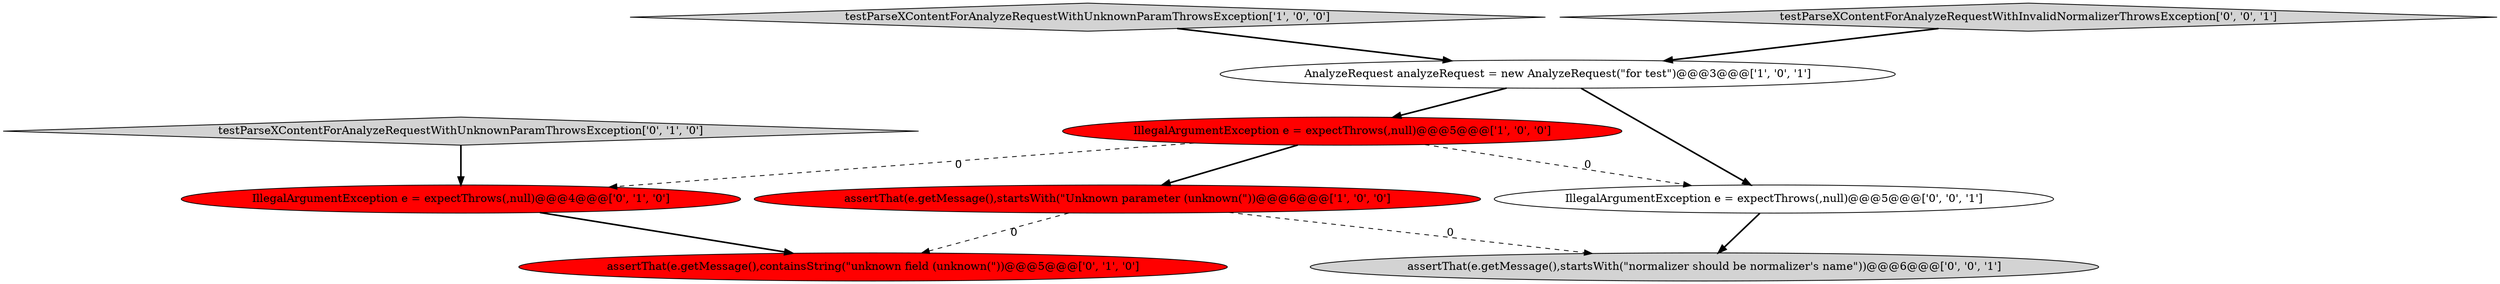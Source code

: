 digraph {
9 [style = filled, label = "IllegalArgumentException e = expectThrows(,null)@@@5@@@['0', '0', '1']", fillcolor = white, shape = ellipse image = "AAA0AAABBB3BBB"];
6 [style = filled, label = "testParseXContentForAnalyzeRequestWithUnknownParamThrowsException['0', '1', '0']", fillcolor = lightgray, shape = diamond image = "AAA0AAABBB2BBB"];
2 [style = filled, label = "testParseXContentForAnalyzeRequestWithUnknownParamThrowsException['1', '0', '0']", fillcolor = lightgray, shape = diamond image = "AAA0AAABBB1BBB"];
4 [style = filled, label = "IllegalArgumentException e = expectThrows(,null)@@@4@@@['0', '1', '0']", fillcolor = red, shape = ellipse image = "AAA1AAABBB2BBB"];
7 [style = filled, label = "testParseXContentForAnalyzeRequestWithInvalidNormalizerThrowsException['0', '0', '1']", fillcolor = lightgray, shape = diamond image = "AAA0AAABBB3BBB"];
8 [style = filled, label = "assertThat(e.getMessage(),startsWith(\"normalizer should be normalizer's name\"))@@@6@@@['0', '0', '1']", fillcolor = lightgray, shape = ellipse image = "AAA0AAABBB3BBB"];
5 [style = filled, label = "assertThat(e.getMessage(),containsString(\"unknown field (unknown(\"))@@@5@@@['0', '1', '0']", fillcolor = red, shape = ellipse image = "AAA1AAABBB2BBB"];
1 [style = filled, label = "IllegalArgumentException e = expectThrows(,null)@@@5@@@['1', '0', '0']", fillcolor = red, shape = ellipse image = "AAA1AAABBB1BBB"];
0 [style = filled, label = "assertThat(e.getMessage(),startsWith(\"Unknown parameter (unknown(\"))@@@6@@@['1', '0', '0']", fillcolor = red, shape = ellipse image = "AAA1AAABBB1BBB"];
3 [style = filled, label = "AnalyzeRequest analyzeRequest = new AnalyzeRequest(\"for test\")@@@3@@@['1', '0', '1']", fillcolor = white, shape = ellipse image = "AAA0AAABBB1BBB"];
3->9 [style = bold, label=""];
1->4 [style = dashed, label="0"];
0->8 [style = dashed, label="0"];
6->4 [style = bold, label=""];
1->9 [style = dashed, label="0"];
1->0 [style = bold, label=""];
3->1 [style = bold, label=""];
0->5 [style = dashed, label="0"];
9->8 [style = bold, label=""];
4->5 [style = bold, label=""];
7->3 [style = bold, label=""];
2->3 [style = bold, label=""];
}
